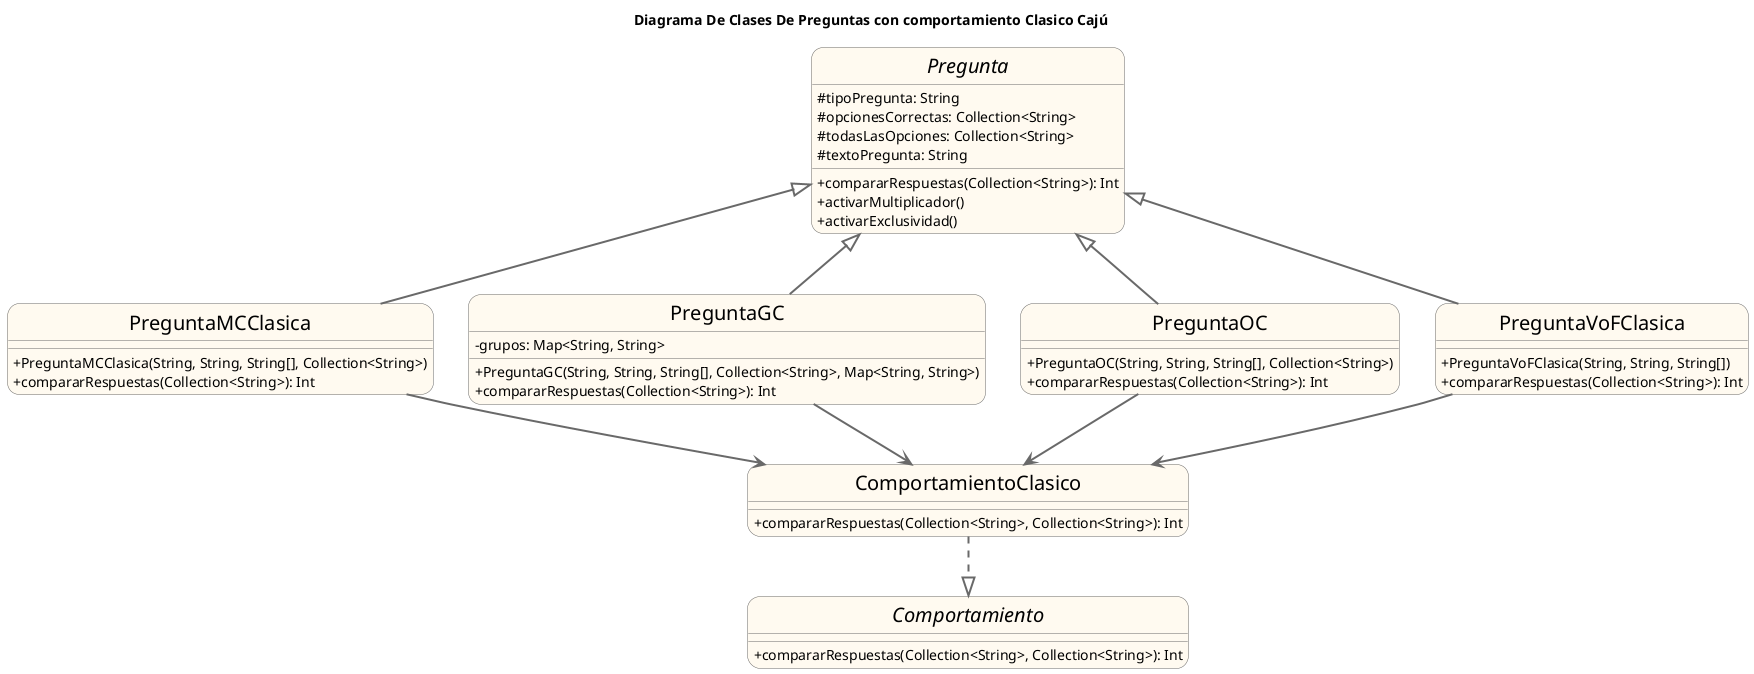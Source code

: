 @startuml TP2

title Diagrama De Clases De Preguntas con comportamiento Clasico Cajú

hide circle
skinparam classAttributeIconSize 0
skinparam roundcorner 25
skinparam sequenceArrowThickness 2
skinparam classFontSize 20

skinparam class {
BackgroundColor FloralWhite
ArrowColor DimGray
BorderColor DimGray
}

abstract class Pregunta{
        # tipoPregunta: String
        # opcionesCorrectas: Collection<String>
        # todasLasOpciones: Collection<String>
        # textoPregunta: String
        + compararRespuestas(Collection<String>): Int
        + activarMultiplicador()
        + activarExclusividad()
}

class PreguntaMCClasica{
        + PreguntaMCClasica(String, String, String[], Collection<String>)
        + compararRespuestas(Collection<String>): Int
}

class PreguntaGC{
        - grupos: Map<String, String>
        + PreguntaGC(String, String, String[], Collection<String>, Map<String, String>)
        + compararRespuestas(Collection<String>): Int
}

class PreguntaOC{
        + PreguntaOC(String, String, String[], Collection<String>)
        + compararRespuestas(Collection<String>): Int
}

class PreguntaVoFClasica{
        + PreguntaVoFClasica(String, String, String[])
        + compararRespuestas(Collection<String>): Int
}

interface Comportamiento{
        + compararRespuestas(Collection<String>, Collection<String>): Int
}

class ComportamientoClasico{
        + compararRespuestas(Collection<String>, Collection<String>): Int
}

PreguntaMCClasica -up-|> Pregunta
PreguntaVoFClasica -up-|> Pregunta
PreguntaOC -up-|> Pregunta
PreguntaGC -up-|> Pregunta

ComportamientoClasico ..|> Comportamiento

PreguntaMCClasica --> ComportamientoClasico
PreguntaVoFClasica --> ComportamientoClasico
PreguntaOC --> ComportamientoClasico
PreguntaGC --> ComportamientoClasico

@enduml
